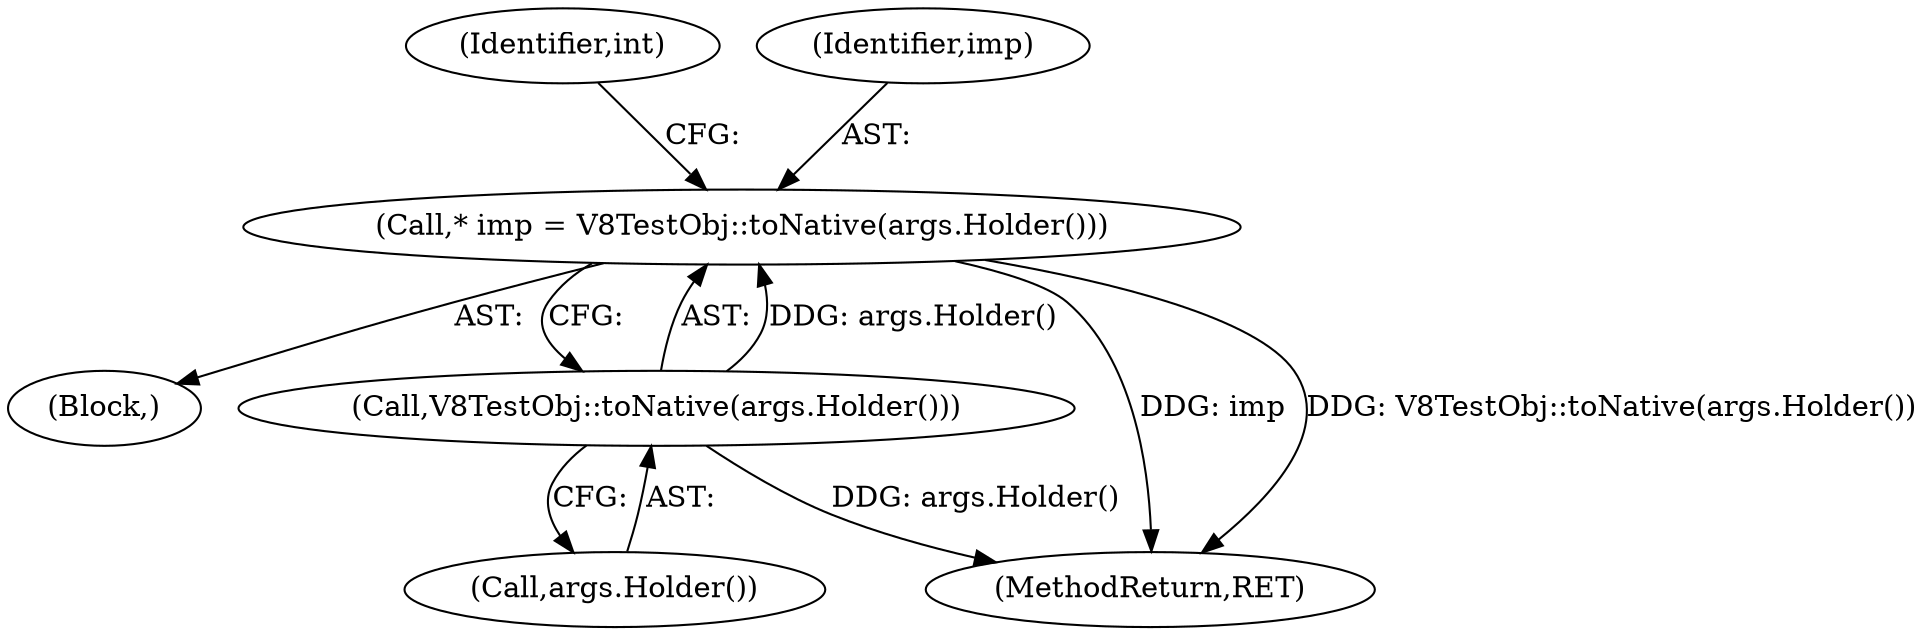 digraph "0_Chrome_e9372a1bfd3588a80fcf49aa07321f0971dd6091_19@pointer" {
"1000113" [label="(Call,* imp = V8TestObj::toNative(args.Holder()))"];
"1000115" [label="(Call,V8TestObj::toNative(args.Holder()))"];
"1000118" [label="(Identifier,int)"];
"1000102" [label="(Block,)"];
"1000131" [label="(MethodReturn,RET)"];
"1000115" [label="(Call,V8TestObj::toNative(args.Holder()))"];
"1000113" [label="(Call,* imp = V8TestObj::toNative(args.Holder()))"];
"1000116" [label="(Call,args.Holder())"];
"1000114" [label="(Identifier,imp)"];
"1000113" -> "1000102"  [label="AST: "];
"1000113" -> "1000115"  [label="CFG: "];
"1000114" -> "1000113"  [label="AST: "];
"1000115" -> "1000113"  [label="AST: "];
"1000118" -> "1000113"  [label="CFG: "];
"1000113" -> "1000131"  [label="DDG: imp"];
"1000113" -> "1000131"  [label="DDG: V8TestObj::toNative(args.Holder())"];
"1000115" -> "1000113"  [label="DDG: args.Holder()"];
"1000115" -> "1000116"  [label="CFG: "];
"1000116" -> "1000115"  [label="AST: "];
"1000115" -> "1000131"  [label="DDG: args.Holder()"];
}

